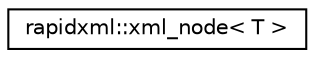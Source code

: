 digraph "Graphical Class Hierarchy"
{
 // LATEX_PDF_SIZE
  edge [fontname="Helvetica",fontsize="10",labelfontname="Helvetica",labelfontsize="10"];
  node [fontname="Helvetica",fontsize="10",shape=record];
  rankdir="LR";
  Node0 [label="rapidxml::xml_node\< T \>",height=0.2,width=0.4,color="black", fillcolor="white", style="filled",URL="$classrapidxml_1_1xml__node.html",tooltip=" "];
}
